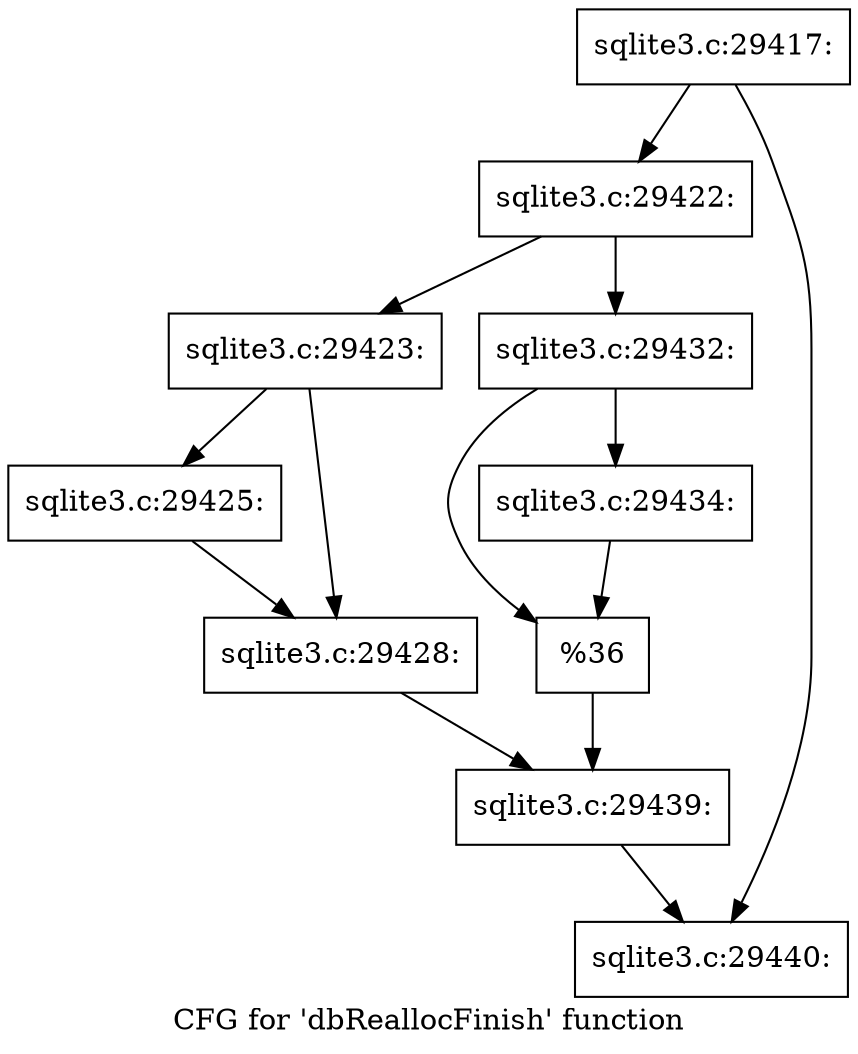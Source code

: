 digraph "CFG for 'dbReallocFinish' function" {
	label="CFG for 'dbReallocFinish' function";

	Node0x55c0f6fea090 [shape=record,label="{sqlite3.c:29417:}"];
	Node0x55c0f6fea090 -> Node0x55c0f6ff50e0;
	Node0x55c0f6fea090 -> Node0x55c0f6ff5130;
	Node0x55c0f6ff50e0 [shape=record,label="{sqlite3.c:29422:}"];
	Node0x55c0f6ff50e0 -> Node0x55c0f6ff56a0;
	Node0x55c0f6ff50e0 -> Node0x55c0f6ff5740;
	Node0x55c0f6ff56a0 [shape=record,label="{sqlite3.c:29423:}"];
	Node0x55c0f6ff56a0 -> Node0x55c0f5360b40;
	Node0x55c0f6ff56a0 -> Node0x55c0f6ff5de0;
	Node0x55c0f5360b40 [shape=record,label="{sqlite3.c:29425:}"];
	Node0x55c0f5360b40 -> Node0x55c0f6ff5de0;
	Node0x55c0f6ff5de0 [shape=record,label="{sqlite3.c:29428:}"];
	Node0x55c0f6ff5de0 -> Node0x55c0f6ff56f0;
	Node0x55c0f6ff5740 [shape=record,label="{sqlite3.c:29432:}"];
	Node0x55c0f6ff5740 -> Node0x55c0f6ff6a50;
	Node0x55c0f6ff5740 -> Node0x55c0f53617f0;
	Node0x55c0f53617f0 [shape=record,label="{sqlite3.c:29434:}"];
	Node0x55c0f53617f0 -> Node0x55c0f6ff6a50;
	Node0x55c0f6ff6a50 [shape=record,label="{%36}"];
	Node0x55c0f6ff6a50 -> Node0x55c0f6ff56f0;
	Node0x55c0f6ff56f0 [shape=record,label="{sqlite3.c:29439:}"];
	Node0x55c0f6ff56f0 -> Node0x55c0f6ff5130;
	Node0x55c0f6ff5130 [shape=record,label="{sqlite3.c:29440:}"];
}
